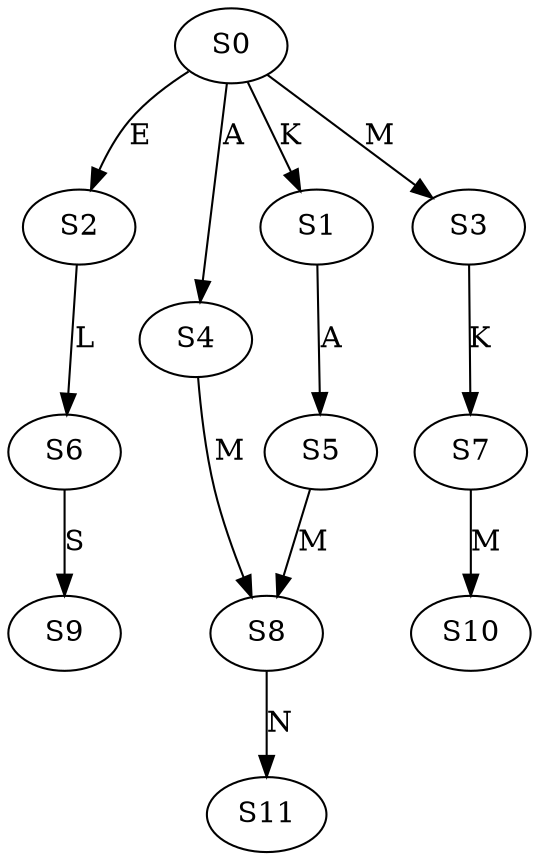 strict digraph  {
	S0 -> S1 [ label = K ];
	S0 -> S2 [ label = E ];
	S0 -> S3 [ label = M ];
	S0 -> S4 [ label = A ];
	S1 -> S5 [ label = A ];
	S2 -> S6 [ label = L ];
	S3 -> S7 [ label = K ];
	S4 -> S8 [ label = M ];
	S5 -> S8 [ label = M ];
	S6 -> S9 [ label = S ];
	S7 -> S10 [ label = M ];
	S8 -> S11 [ label = N ];
}
